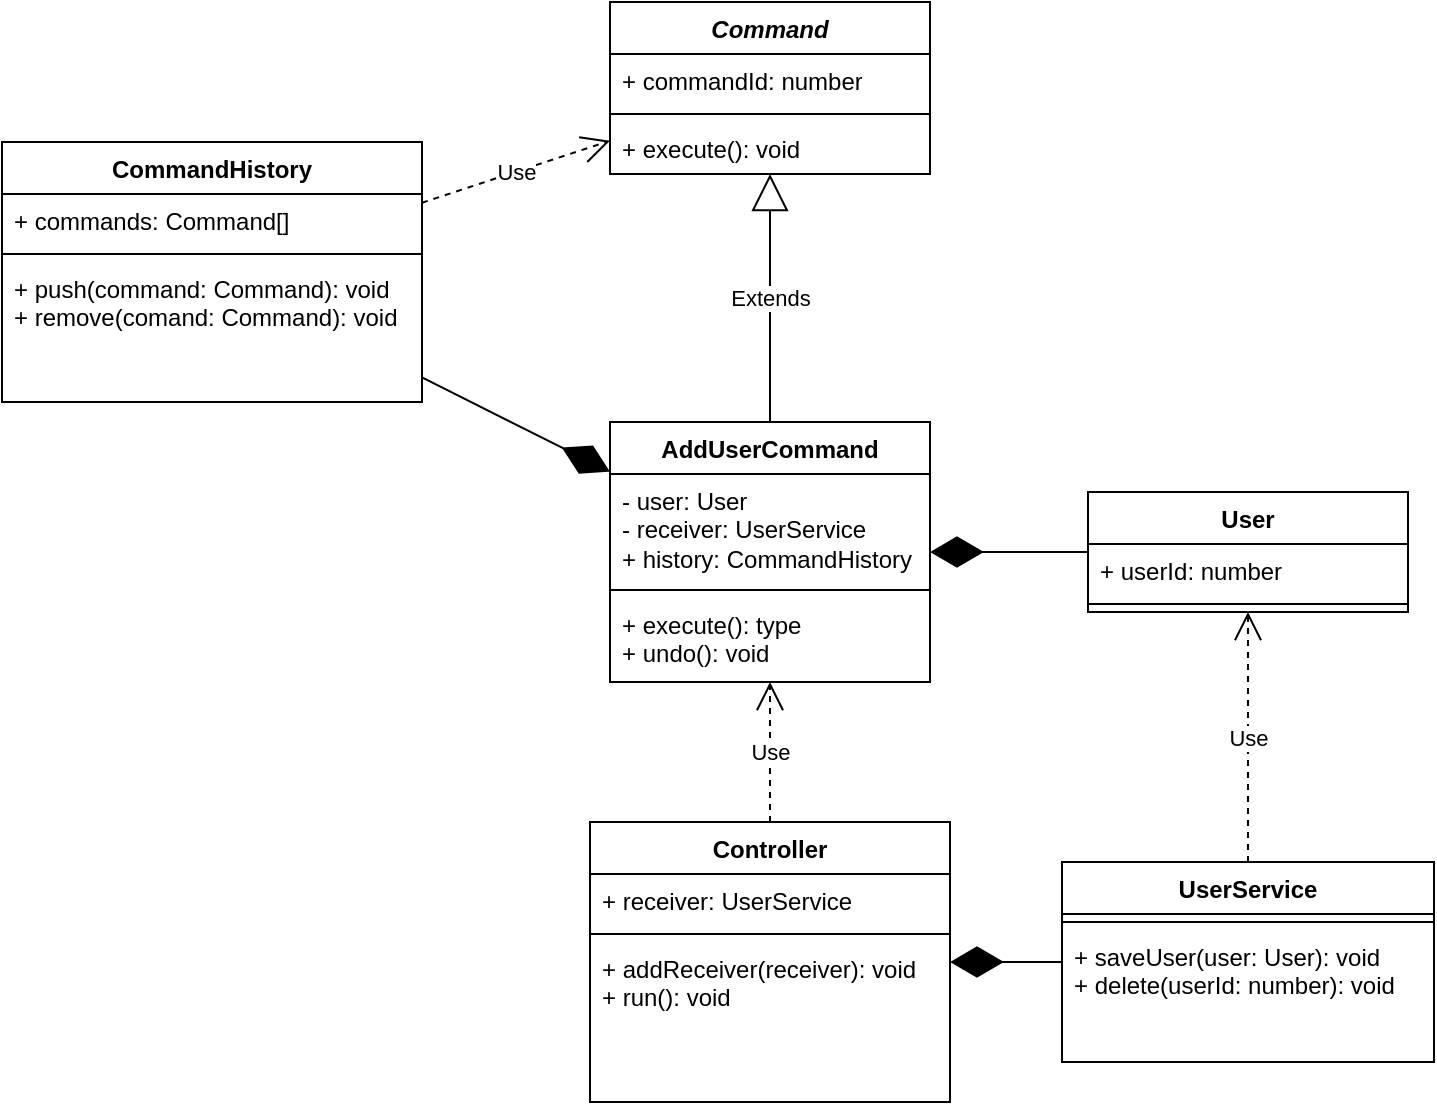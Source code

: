 <mxfile version="21.6.1" type="device">
  <diagram name="Страница 1" id="mVHYtvQqK79ToT3UnHA6">
    <mxGraphModel dx="1195" dy="712" grid="1" gridSize="10" guides="1" tooltips="1" connect="1" arrows="1" fold="1" page="1" pageScale="1" pageWidth="827" pageHeight="1169" math="0" shadow="0">
      <root>
        <mxCell id="0" />
        <mxCell id="1" parent="0" />
        <mxCell id="UqstVDX57vOeF4wV_4Rd-1" value="&lt;i&gt;Command&lt;/i&gt;" style="swimlane;fontStyle=1;align=center;verticalAlign=top;childLayout=stackLayout;horizontal=1;startSize=26;horizontalStack=0;resizeParent=1;resizeParentMax=0;resizeLast=0;collapsible=1;marginBottom=0;whiteSpace=wrap;html=1;" vertex="1" parent="1">
          <mxGeometry x="334" y="90" width="160" height="86" as="geometry" />
        </mxCell>
        <mxCell id="UqstVDX57vOeF4wV_4Rd-2" value="+ commandId: number" style="text;strokeColor=none;fillColor=none;align=left;verticalAlign=top;spacingLeft=4;spacingRight=4;overflow=hidden;rotatable=0;points=[[0,0.5],[1,0.5]];portConstraint=eastwest;whiteSpace=wrap;html=1;" vertex="1" parent="UqstVDX57vOeF4wV_4Rd-1">
          <mxGeometry y="26" width="160" height="26" as="geometry" />
        </mxCell>
        <mxCell id="UqstVDX57vOeF4wV_4Rd-3" value="" style="line;strokeWidth=1;fillColor=none;align=left;verticalAlign=middle;spacingTop=-1;spacingLeft=3;spacingRight=3;rotatable=0;labelPosition=right;points=[];portConstraint=eastwest;strokeColor=inherit;" vertex="1" parent="UqstVDX57vOeF4wV_4Rd-1">
          <mxGeometry y="52" width="160" height="8" as="geometry" />
        </mxCell>
        <mxCell id="UqstVDX57vOeF4wV_4Rd-4" value="+ execute(): void" style="text;strokeColor=none;fillColor=none;align=left;verticalAlign=top;spacingLeft=4;spacingRight=4;overflow=hidden;rotatable=0;points=[[0,0.5],[1,0.5]];portConstraint=eastwest;whiteSpace=wrap;html=1;" vertex="1" parent="UqstVDX57vOeF4wV_4Rd-1">
          <mxGeometry y="60" width="160" height="26" as="geometry" />
        </mxCell>
        <mxCell id="UqstVDX57vOeF4wV_4Rd-5" value="AddUserCommand" style="swimlane;fontStyle=1;align=center;verticalAlign=top;childLayout=stackLayout;horizontal=1;startSize=26;horizontalStack=0;resizeParent=1;resizeParentMax=0;resizeLast=0;collapsible=1;marginBottom=0;whiteSpace=wrap;html=1;" vertex="1" parent="1">
          <mxGeometry x="334" y="300" width="160" height="130" as="geometry" />
        </mxCell>
        <mxCell id="UqstVDX57vOeF4wV_4Rd-6" value="- user: User&lt;br&gt;- receiver: UserService&lt;br&gt;+ history: CommandHistory" style="text;strokeColor=none;fillColor=none;align=left;verticalAlign=top;spacingLeft=4;spacingRight=4;overflow=hidden;rotatable=0;points=[[0,0.5],[1,0.5]];portConstraint=eastwest;whiteSpace=wrap;html=1;" vertex="1" parent="UqstVDX57vOeF4wV_4Rd-5">
          <mxGeometry y="26" width="160" height="54" as="geometry" />
        </mxCell>
        <mxCell id="UqstVDX57vOeF4wV_4Rd-7" value="" style="line;strokeWidth=1;fillColor=none;align=left;verticalAlign=middle;spacingTop=-1;spacingLeft=3;spacingRight=3;rotatable=0;labelPosition=right;points=[];portConstraint=eastwest;strokeColor=inherit;" vertex="1" parent="UqstVDX57vOeF4wV_4Rd-5">
          <mxGeometry y="80" width="160" height="8" as="geometry" />
        </mxCell>
        <mxCell id="UqstVDX57vOeF4wV_4Rd-8" value="+ execute(): type&lt;br&gt;+ undo(): void" style="text;strokeColor=none;fillColor=none;align=left;verticalAlign=top;spacingLeft=4;spacingRight=4;overflow=hidden;rotatable=0;points=[[0,0.5],[1,0.5]];portConstraint=eastwest;whiteSpace=wrap;html=1;" vertex="1" parent="UqstVDX57vOeF4wV_4Rd-5">
          <mxGeometry y="88" width="160" height="42" as="geometry" />
        </mxCell>
        <mxCell id="UqstVDX57vOeF4wV_4Rd-10" value="Extends" style="endArrow=block;endSize=16;endFill=0;html=1;rounded=0;" edge="1" parent="1" source="UqstVDX57vOeF4wV_4Rd-5" target="UqstVDX57vOeF4wV_4Rd-1">
          <mxGeometry width="160" relative="1" as="geometry">
            <mxPoint x="160" y="290" as="sourcePoint" />
            <mxPoint x="320" y="290" as="targetPoint" />
          </mxGeometry>
        </mxCell>
        <mxCell id="UqstVDX57vOeF4wV_4Rd-11" value="User" style="swimlane;fontStyle=1;align=center;verticalAlign=top;childLayout=stackLayout;horizontal=1;startSize=26;horizontalStack=0;resizeParent=1;resizeParentMax=0;resizeLast=0;collapsible=1;marginBottom=0;whiteSpace=wrap;html=1;" vertex="1" parent="1">
          <mxGeometry x="573" y="335" width="160" height="60" as="geometry" />
        </mxCell>
        <mxCell id="UqstVDX57vOeF4wV_4Rd-12" value="+ userId: number" style="text;strokeColor=none;fillColor=none;align=left;verticalAlign=top;spacingLeft=4;spacingRight=4;overflow=hidden;rotatable=0;points=[[0,0.5],[1,0.5]];portConstraint=eastwest;whiteSpace=wrap;html=1;" vertex="1" parent="UqstVDX57vOeF4wV_4Rd-11">
          <mxGeometry y="26" width="160" height="26" as="geometry" />
        </mxCell>
        <mxCell id="UqstVDX57vOeF4wV_4Rd-13" value="" style="line;strokeWidth=1;fillColor=none;align=left;verticalAlign=middle;spacingTop=-1;spacingLeft=3;spacingRight=3;rotatable=0;labelPosition=right;points=[];portConstraint=eastwest;strokeColor=inherit;" vertex="1" parent="UqstVDX57vOeF4wV_4Rd-11">
          <mxGeometry y="52" width="160" height="8" as="geometry" />
        </mxCell>
        <mxCell id="UqstVDX57vOeF4wV_4Rd-16" value="" style="endArrow=diamondThin;endFill=1;endSize=24;html=1;rounded=0;" edge="1" parent="1" source="UqstVDX57vOeF4wV_4Rd-11" target="UqstVDX57vOeF4wV_4Rd-5">
          <mxGeometry width="160" relative="1" as="geometry">
            <mxPoint x="80" y="430" as="sourcePoint" />
            <mxPoint x="240" y="430" as="targetPoint" />
          </mxGeometry>
        </mxCell>
        <mxCell id="UqstVDX57vOeF4wV_4Rd-17" value="CommandHistory" style="swimlane;fontStyle=1;align=center;verticalAlign=top;childLayout=stackLayout;horizontal=1;startSize=26;horizontalStack=0;resizeParent=1;resizeParentMax=0;resizeLast=0;collapsible=1;marginBottom=0;whiteSpace=wrap;html=1;" vertex="1" parent="1">
          <mxGeometry x="30" y="160" width="210" height="130" as="geometry" />
        </mxCell>
        <mxCell id="UqstVDX57vOeF4wV_4Rd-18" value="+ commands: Command[]" style="text;strokeColor=none;fillColor=none;align=left;verticalAlign=top;spacingLeft=4;spacingRight=4;overflow=hidden;rotatable=0;points=[[0,0.5],[1,0.5]];portConstraint=eastwest;whiteSpace=wrap;html=1;" vertex="1" parent="UqstVDX57vOeF4wV_4Rd-17">
          <mxGeometry y="26" width="210" height="26" as="geometry" />
        </mxCell>
        <mxCell id="UqstVDX57vOeF4wV_4Rd-19" value="" style="line;strokeWidth=1;fillColor=none;align=left;verticalAlign=middle;spacingTop=-1;spacingLeft=3;spacingRight=3;rotatable=0;labelPosition=right;points=[];portConstraint=eastwest;strokeColor=inherit;" vertex="1" parent="UqstVDX57vOeF4wV_4Rd-17">
          <mxGeometry y="52" width="210" height="8" as="geometry" />
        </mxCell>
        <mxCell id="UqstVDX57vOeF4wV_4Rd-20" value="+ push(command: Command): void&lt;br&gt;+ remove(comand: Command): void" style="text;strokeColor=none;fillColor=none;align=left;verticalAlign=top;spacingLeft=4;spacingRight=4;overflow=hidden;rotatable=0;points=[[0,0.5],[1,0.5]];portConstraint=eastwest;whiteSpace=wrap;html=1;" vertex="1" parent="UqstVDX57vOeF4wV_4Rd-17">
          <mxGeometry y="60" width="210" height="70" as="geometry" />
        </mxCell>
        <mxCell id="UqstVDX57vOeF4wV_4Rd-21" value="Use" style="endArrow=open;endSize=12;dashed=1;html=1;rounded=0;" edge="1" parent="1" source="UqstVDX57vOeF4wV_4Rd-17" target="UqstVDX57vOeF4wV_4Rd-1">
          <mxGeometry width="160" relative="1" as="geometry">
            <mxPoint x="100" y="340" as="sourcePoint" />
            <mxPoint x="260" y="340" as="targetPoint" />
          </mxGeometry>
        </mxCell>
        <mxCell id="UqstVDX57vOeF4wV_4Rd-22" value="" style="endArrow=diamondThin;endFill=1;endSize=24;html=1;rounded=0;" edge="1" parent="1" source="UqstVDX57vOeF4wV_4Rd-17" target="UqstVDX57vOeF4wV_4Rd-5">
          <mxGeometry width="160" relative="1" as="geometry">
            <mxPoint x="130" y="360" as="sourcePoint" />
            <mxPoint x="290" y="360" as="targetPoint" />
          </mxGeometry>
        </mxCell>
        <mxCell id="UqstVDX57vOeF4wV_4Rd-23" value="Controller" style="swimlane;fontStyle=1;align=center;verticalAlign=top;childLayout=stackLayout;horizontal=1;startSize=26;horizontalStack=0;resizeParent=1;resizeParentMax=0;resizeLast=0;collapsible=1;marginBottom=0;whiteSpace=wrap;html=1;" vertex="1" parent="1">
          <mxGeometry x="324" y="500" width="180" height="140" as="geometry" />
        </mxCell>
        <mxCell id="UqstVDX57vOeF4wV_4Rd-24" value="+ receiver: UserService" style="text;strokeColor=none;fillColor=none;align=left;verticalAlign=top;spacingLeft=4;spacingRight=4;overflow=hidden;rotatable=0;points=[[0,0.5],[1,0.5]];portConstraint=eastwest;whiteSpace=wrap;html=1;" vertex="1" parent="UqstVDX57vOeF4wV_4Rd-23">
          <mxGeometry y="26" width="180" height="26" as="geometry" />
        </mxCell>
        <mxCell id="UqstVDX57vOeF4wV_4Rd-25" value="" style="line;strokeWidth=1;fillColor=none;align=left;verticalAlign=middle;spacingTop=-1;spacingLeft=3;spacingRight=3;rotatable=0;labelPosition=right;points=[];portConstraint=eastwest;strokeColor=inherit;" vertex="1" parent="UqstVDX57vOeF4wV_4Rd-23">
          <mxGeometry y="52" width="180" height="8" as="geometry" />
        </mxCell>
        <mxCell id="UqstVDX57vOeF4wV_4Rd-26" value="+ addReceiver(receiver): void&lt;br&gt;+ run(): void" style="text;strokeColor=none;fillColor=none;align=left;verticalAlign=top;spacingLeft=4;spacingRight=4;overflow=hidden;rotatable=0;points=[[0,0.5],[1,0.5]];portConstraint=eastwest;whiteSpace=wrap;html=1;" vertex="1" parent="UqstVDX57vOeF4wV_4Rd-23">
          <mxGeometry y="60" width="180" height="80" as="geometry" />
        </mxCell>
        <mxCell id="UqstVDX57vOeF4wV_4Rd-27" value="UserService" style="swimlane;fontStyle=1;align=center;verticalAlign=top;childLayout=stackLayout;horizontal=1;startSize=26;horizontalStack=0;resizeParent=1;resizeParentMax=0;resizeLast=0;collapsible=1;marginBottom=0;whiteSpace=wrap;html=1;" vertex="1" parent="1">
          <mxGeometry x="560" y="520" width="186" height="100" as="geometry" />
        </mxCell>
        <mxCell id="UqstVDX57vOeF4wV_4Rd-29" value="" style="line;strokeWidth=1;fillColor=none;align=left;verticalAlign=middle;spacingTop=-1;spacingLeft=3;spacingRight=3;rotatable=0;labelPosition=right;points=[];portConstraint=eastwest;strokeColor=inherit;" vertex="1" parent="UqstVDX57vOeF4wV_4Rd-27">
          <mxGeometry y="26" width="186" height="8" as="geometry" />
        </mxCell>
        <mxCell id="UqstVDX57vOeF4wV_4Rd-30" value="+ saveUser(user: User): void&lt;br&gt;+ delete(userId: number): void" style="text;strokeColor=none;fillColor=none;align=left;verticalAlign=top;spacingLeft=4;spacingRight=4;overflow=hidden;rotatable=0;points=[[0,0.5],[1,0.5]];portConstraint=eastwest;whiteSpace=wrap;html=1;" vertex="1" parent="UqstVDX57vOeF4wV_4Rd-27">
          <mxGeometry y="34" width="186" height="66" as="geometry" />
        </mxCell>
        <mxCell id="UqstVDX57vOeF4wV_4Rd-31" value="Use" style="endArrow=open;endSize=12;dashed=1;html=1;rounded=0;" edge="1" parent="1" source="UqstVDX57vOeF4wV_4Rd-27" target="UqstVDX57vOeF4wV_4Rd-11">
          <mxGeometry width="160" relative="1" as="geometry">
            <mxPoint x="340" y="500" as="sourcePoint" />
            <mxPoint x="500" y="500" as="targetPoint" />
          </mxGeometry>
        </mxCell>
        <mxCell id="UqstVDX57vOeF4wV_4Rd-32" value="" style="endArrow=diamondThin;endFill=1;endSize=24;html=1;rounded=0;" edge="1" parent="1" source="UqstVDX57vOeF4wV_4Rd-27" target="UqstVDX57vOeF4wV_4Rd-23">
          <mxGeometry width="160" relative="1" as="geometry">
            <mxPoint x="290" y="500" as="sourcePoint" />
            <mxPoint x="450" y="500" as="targetPoint" />
          </mxGeometry>
        </mxCell>
        <mxCell id="UqstVDX57vOeF4wV_4Rd-33" value="Use" style="endArrow=open;endSize=12;dashed=1;html=1;rounded=0;" edge="1" parent="1" source="UqstVDX57vOeF4wV_4Rd-23" target="UqstVDX57vOeF4wV_4Rd-5">
          <mxGeometry width="160" relative="1" as="geometry">
            <mxPoint x="290" y="460" as="sourcePoint" />
            <mxPoint x="450" y="460" as="targetPoint" />
          </mxGeometry>
        </mxCell>
      </root>
    </mxGraphModel>
  </diagram>
</mxfile>
